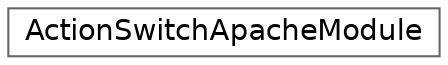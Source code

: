 digraph "Graphical Class Hierarchy"
{
 // LATEX_PDF_SIZE
  bgcolor="transparent";
  edge [fontname=Helvetica,fontsize=14,labelfontname=Helvetica,labelfontsize=14];
  node [fontname=Helvetica,fontsize=14,shape=box,height=0.2,width=0.4];
  rankdir="LR";
  Node0 [id="Node000000",label="ActionSwitchApacheModule",height=0.2,width=0.4,color="grey40", fillcolor="white", style="filled",URL="$df/d85/classActionSwitchApacheModule.html",tooltip=" "];
}
